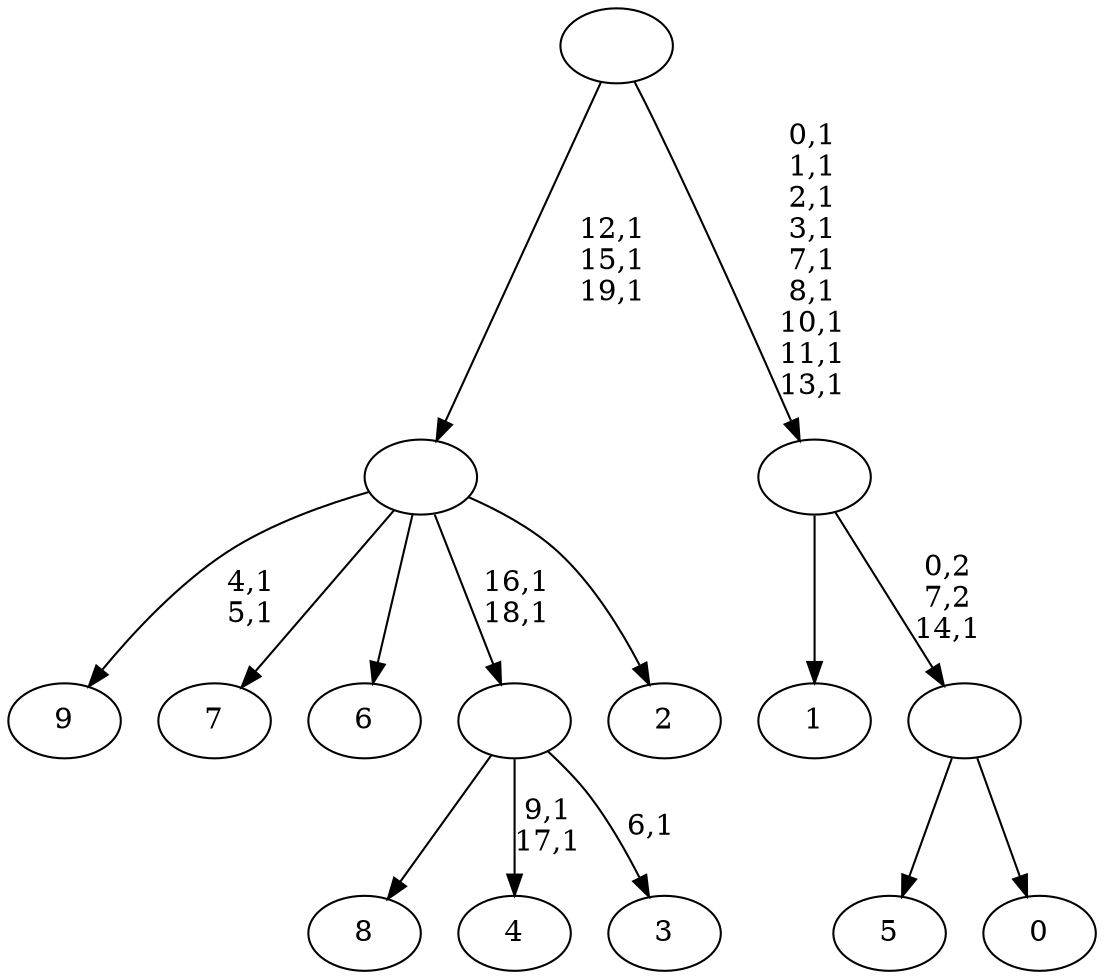 digraph T {
	30 [label="9"]
	27 [label="8"]
	26 [label="7"]
	25 [label="6"]
	24 [label="5"]
	23 [label="4"]
	20 [label="3"]
	18 [label=""]
	16 [label="2"]
	15 [label=""]
	12 [label="1"]
	11 [label="0"]
	10 [label=""]
	9 [label=""]
	0 [label=""]
	18 -> 20 [label="6,1"]
	18 -> 23 [label="9,1\n17,1"]
	18 -> 27 [label=""]
	15 -> 18 [label="16,1\n18,1"]
	15 -> 30 [label="4,1\n5,1"]
	15 -> 26 [label=""]
	15 -> 25 [label=""]
	15 -> 16 [label=""]
	10 -> 24 [label=""]
	10 -> 11 [label=""]
	9 -> 12 [label=""]
	9 -> 10 [label="0,2\n7,2\n14,1"]
	0 -> 9 [label="0,1\n1,1\n2,1\n3,1\n7,1\n8,1\n10,1\n11,1\n13,1"]
	0 -> 15 [label="12,1\n15,1\n19,1"]
}
